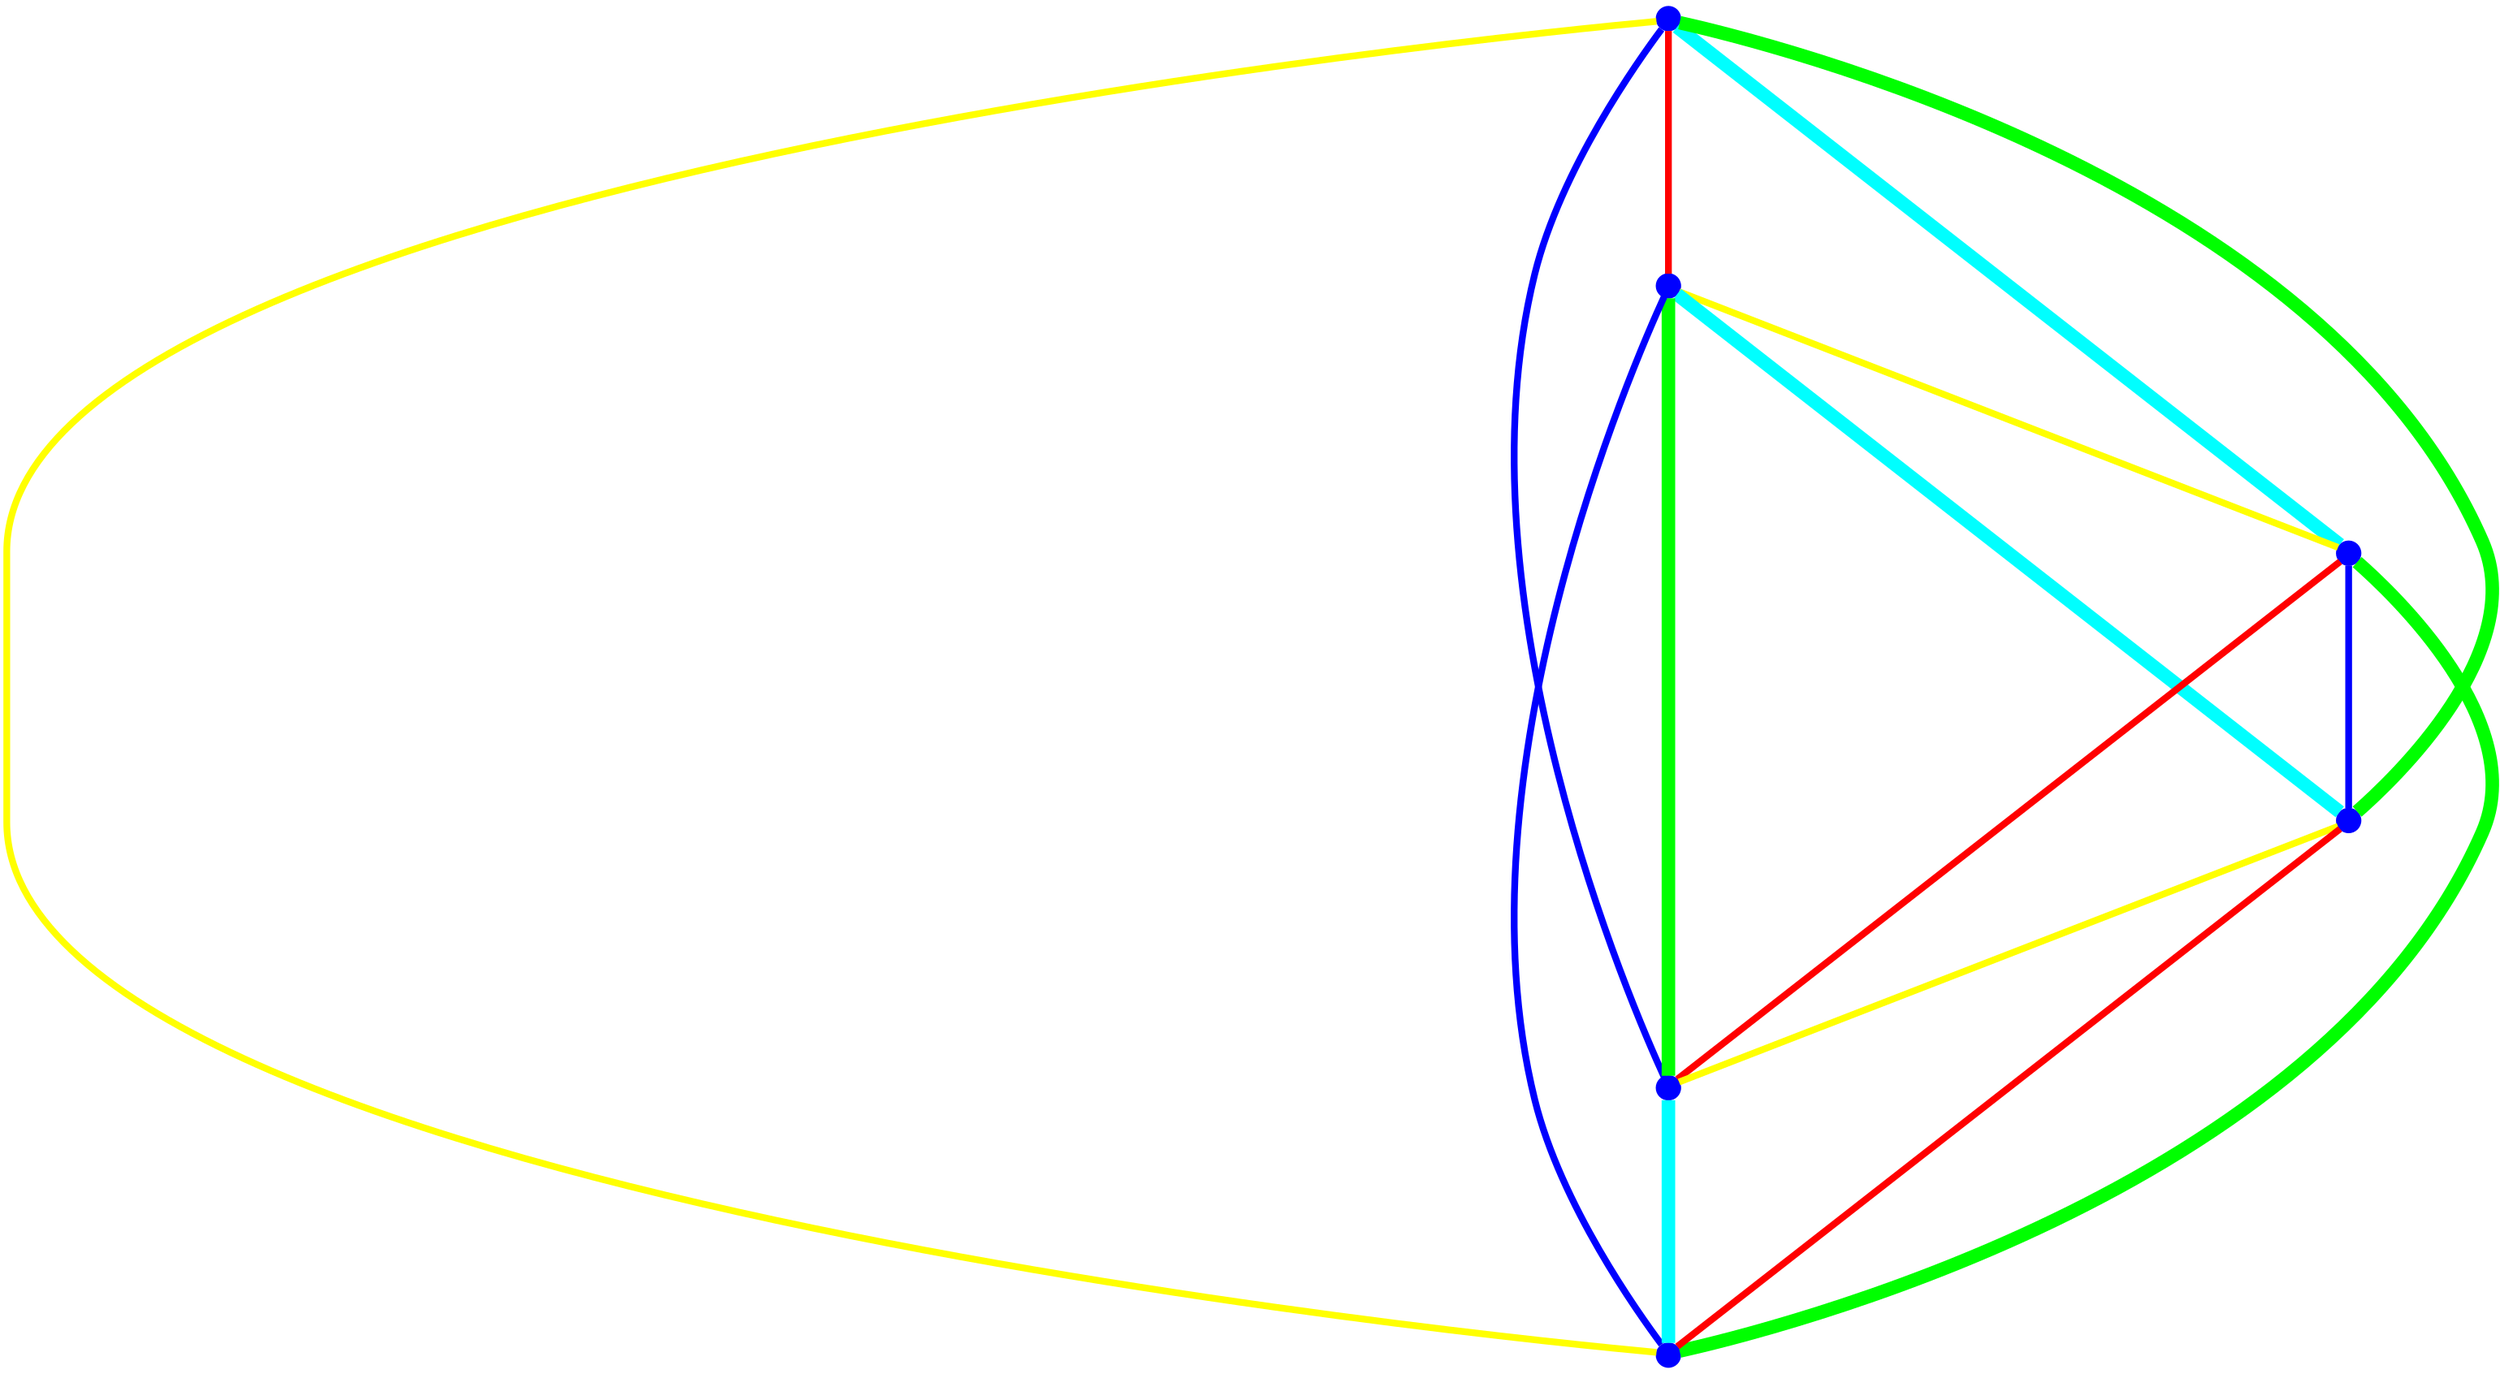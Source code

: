 graph {
ranksep=2
nodesep=2
node [label="" shape=circle style=filled fixedsize=true color=blue fillcolor=blue width=0.2];
"1" -- "2" [style="solid",penwidth="4",color="red"];
"1" -- "3" [style="solid",penwidth="8",color="cyan"];
"1" -- "4" [style="solid",penwidth="8",color="green"];
"1" -- "5" [style="solid",penwidth="4",color="blue"];
"1" -- "6" [style="solid",penwidth="4",color="yellow"];
"2" -- "3" [style="solid",penwidth="4",color="yellow"];
"2" -- "4" [style="solid",penwidth="8",color="cyan"];
"2" -- "5" [style="solid",penwidth="8",color="green"];
"2" -- "6" [style="solid",penwidth="4",color="blue"];
"3" -- "4" [style="solid",penwidth="4",color="blue"];
"3" -- "5" [style="solid",penwidth="4",color="red"];
"3" -- "6" [style="solid",penwidth="8",color="green"];
"4" -- "5" [style="solid",penwidth="4",color="yellow"];
"4" -- "6" [style="solid",penwidth="4",color="red"];
"5" -- "6" [style="solid",penwidth="8",color="cyan"];
}
